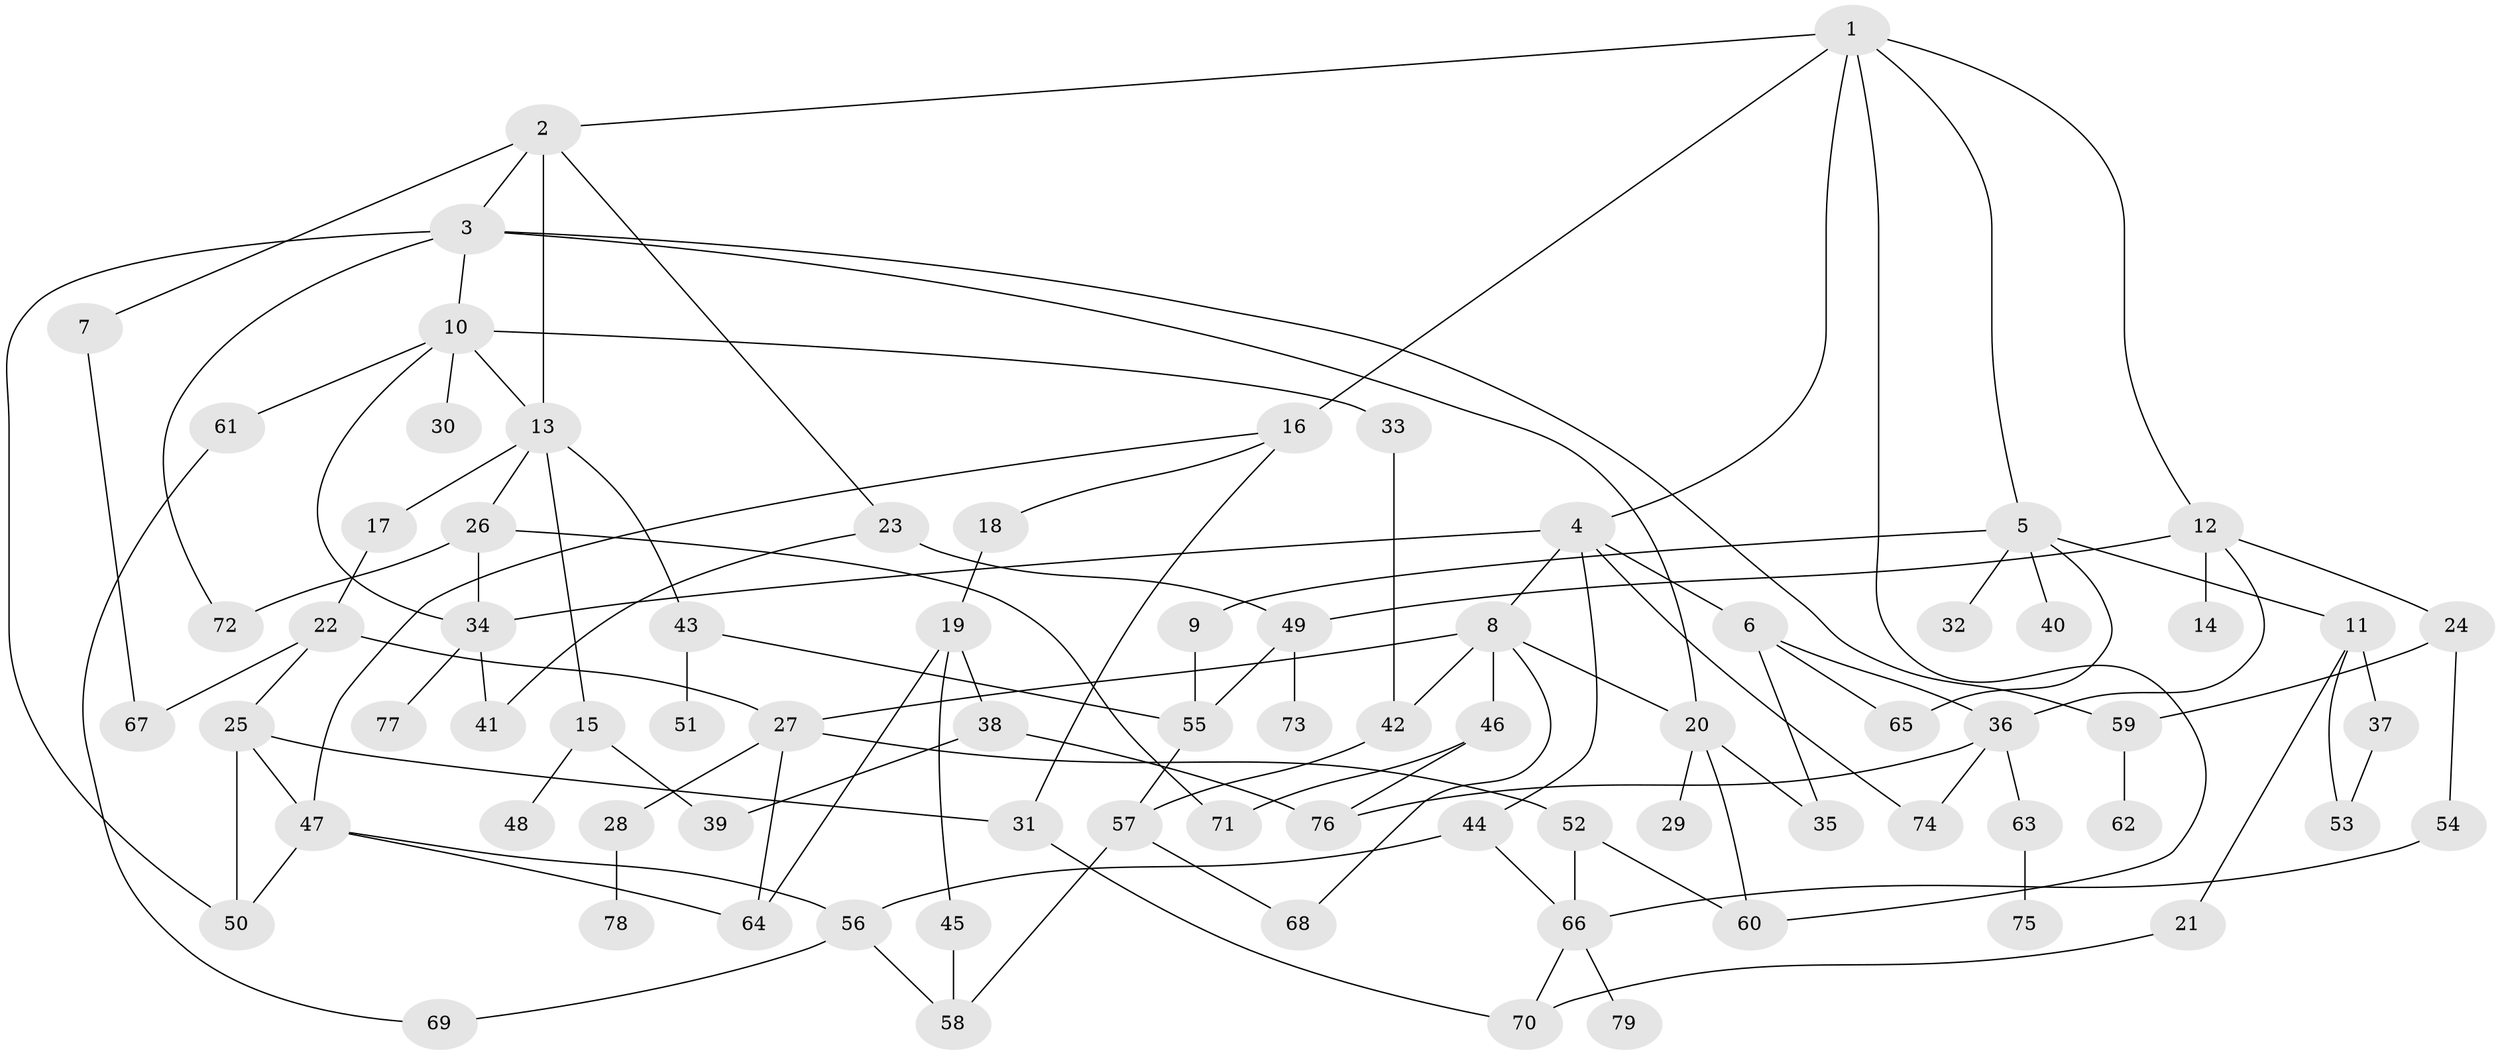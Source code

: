 // coarse degree distribution, {9: 0.03636363636363636, 7: 0.03636363636363636, 6: 0.09090909090909091, 5: 0.07272727272727272, 4: 0.2, 2: 0.3090909090909091, 1: 0.14545454545454545, 3: 0.10909090909090909}
// Generated by graph-tools (version 1.1) at 2025/23/03/03/25 07:23:34]
// undirected, 79 vertices, 118 edges
graph export_dot {
graph [start="1"]
  node [color=gray90,style=filled];
  1;
  2;
  3;
  4;
  5;
  6;
  7;
  8;
  9;
  10;
  11;
  12;
  13;
  14;
  15;
  16;
  17;
  18;
  19;
  20;
  21;
  22;
  23;
  24;
  25;
  26;
  27;
  28;
  29;
  30;
  31;
  32;
  33;
  34;
  35;
  36;
  37;
  38;
  39;
  40;
  41;
  42;
  43;
  44;
  45;
  46;
  47;
  48;
  49;
  50;
  51;
  52;
  53;
  54;
  55;
  56;
  57;
  58;
  59;
  60;
  61;
  62;
  63;
  64;
  65;
  66;
  67;
  68;
  69;
  70;
  71;
  72;
  73;
  74;
  75;
  76;
  77;
  78;
  79;
  1 -- 2;
  1 -- 4;
  1 -- 5;
  1 -- 12;
  1 -- 16;
  1 -- 60;
  2 -- 3;
  2 -- 7;
  2 -- 23;
  2 -- 13;
  3 -- 10;
  3 -- 20;
  3 -- 50;
  3 -- 72;
  3 -- 59;
  4 -- 6;
  4 -- 8;
  4 -- 44;
  4 -- 74;
  4 -- 34;
  5 -- 9;
  5 -- 11;
  5 -- 32;
  5 -- 40;
  5 -- 65;
  6 -- 35;
  6 -- 65;
  6 -- 36;
  7 -- 67;
  8 -- 46;
  8 -- 20;
  8 -- 68;
  8 -- 27;
  8 -- 42;
  9 -- 55;
  10 -- 13;
  10 -- 30;
  10 -- 33;
  10 -- 61;
  10 -- 34;
  11 -- 21;
  11 -- 37;
  11 -- 53;
  12 -- 14;
  12 -- 24;
  12 -- 36;
  12 -- 49;
  13 -- 15;
  13 -- 17;
  13 -- 26;
  13 -- 43;
  15 -- 48;
  15 -- 39;
  16 -- 18;
  16 -- 47;
  16 -- 31;
  17 -- 22;
  18 -- 19;
  19 -- 38;
  19 -- 45;
  19 -- 64;
  20 -- 29;
  20 -- 35;
  20 -- 60;
  21 -- 70;
  22 -- 25;
  22 -- 27;
  22 -- 67;
  23 -- 49;
  23 -- 41;
  24 -- 54;
  24 -- 59;
  25 -- 31;
  25 -- 50;
  25 -- 47;
  26 -- 34;
  26 -- 72;
  26 -- 71;
  27 -- 28;
  27 -- 52;
  27 -- 64;
  28 -- 78;
  31 -- 70;
  33 -- 42;
  34 -- 41;
  34 -- 77;
  36 -- 63;
  36 -- 76;
  36 -- 74;
  37 -- 53;
  38 -- 39;
  38 -- 76;
  42 -- 57;
  43 -- 51;
  43 -- 55;
  44 -- 66;
  44 -- 56;
  45 -- 58;
  46 -- 71;
  46 -- 76;
  47 -- 56;
  47 -- 64;
  47 -- 50;
  49 -- 55;
  49 -- 73;
  52 -- 60;
  52 -- 66;
  54 -- 66;
  55 -- 57;
  56 -- 58;
  56 -- 69;
  57 -- 58;
  57 -- 68;
  59 -- 62;
  61 -- 69;
  63 -- 75;
  66 -- 79;
  66 -- 70;
}
